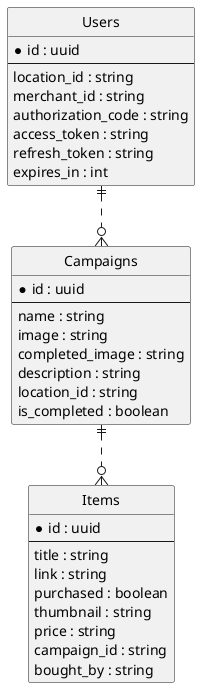 @startuml
hide circle

' avoid problems with angled crows feet
skinparam linetype ortho

entity "Users" as users {
  *id : uuid
  --
  location_id : string
  merchant_id : string
  authorization_code : string
  access_token : string
  refresh_token : string
  expires_in : int
}

entity "Campaigns" as campaigns {
  *id : uuid
  --
  name : string
  image : string
  completed_image : string
  description : string
  location_id : string
  is_completed : boolean
}

entity "Items" as items {
  *id : uuid
  --
  title : string
  link : string
  purchased : boolean
  thumbnail : string
  price : string
  campaign_id : string
  bought_by : string
}

users ||..o{ campaigns
campaigns ||..o{ items
@enduml